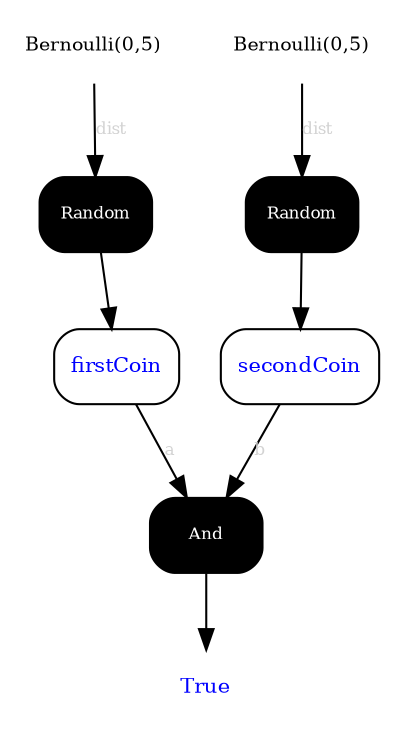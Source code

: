 digraph Model
{
    node [ fontsize=8, style="filled, rounded", fillcolor=transparent ];

    node0 [ label="Bernoulli(0,5)" fontsize="9" fontcolor="#000000" shape="none" ];
    node1 [ label="Random" fontsize="8" fontcolor="#FFFFFF" fillcolor="#000000" shape="box" ];
    node2 [ label="firstCoin" fontsize="10" fontcolor="#0000FF" shape="box" ];
    node3 [ label="And" fontsize="8" fontcolor="#FFFFFF" fillcolor="#000000" shape="box" ];
    node4 [ label="secondCoin" fontsize="10" fontcolor="#0000FF" shape="box" ];
    node5 [ label="True" fontsize="10" fontcolor="#0000FF" shape="none" ];
    node6 [ label="Bernoulli(0,5)" fontsize="9" fontcolor="#000000" shape="none" ];
    node7 [ label="Random" fontsize="8" fontcolor="#FFFFFF" fillcolor="#000000" shape="box" ];

    node0 -> node1 [ label="dist" fontsize="8" fontcolor="#D3D3D3" arrowtail="none" ];
    node1 -> node2 [ label="" fontsize="8" fontcolor="#D3D3D3" arrowtail="none" ];
    node2 -> node3 [ label="a" fontsize="8" fontcolor="#D3D3D3" arrowtail="none" ];
    node4 -> node3 [ label="b" fontsize="8" fontcolor="#D3D3D3" arrowtail="none" ];
    node3 -> node5 [ label="" fontsize="8" fontcolor="#D3D3D3" arrowtail="none" ];
    node6 -> node7 [ label="dist" fontsize="8" fontcolor="#D3D3D3" arrowtail="none" ];
    node7 -> node4 [ label="" fontsize="8" fontcolor="#D3D3D3" arrowtail="none" ];
}
